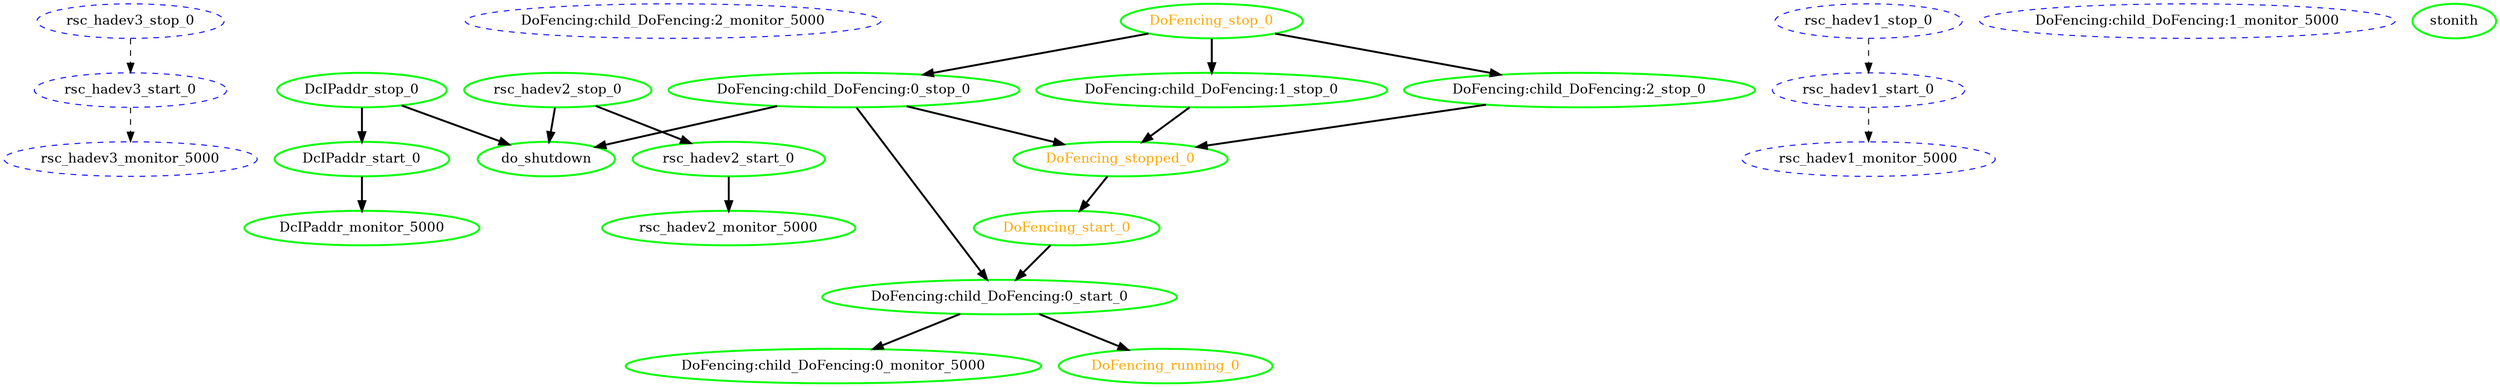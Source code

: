 digraph "g" {
	size = "30,30"
"rsc_hadev3_monitor_5000" [ style="dashed" color="blue" fontcolor="black" ]
"DoFencing:child_DoFencing:2_monitor_5000" [ style="dashed" color="blue" fontcolor="black" ]
"DcIPaddr_monitor_5000" [ tooltip="hadev1" style=bold color="green" fontcolor="black" ]
"DoFencing:child_DoFencing:0_monitor_5000" [ tooltip="hadev1" style=bold color="green" fontcolor="black" ]
"rsc_hadev2_monitor_5000" [ tooltip="hadev1" style=bold color="green" fontcolor="black" ]
"rsc_hadev1_monitor_5000" [ style="dashed" color="blue" fontcolor="black" ]
"DoFencing:child_DoFencing:1_monitor_5000" [ style="dashed" color="blue" fontcolor="black" ]
"DcIPaddr_stop_0" [ tooltip="hadev2" style=bold color="green" fontcolor="black" ]
"DcIPaddr_start_0" [ tooltip="hadev1" style=bold color="green" fontcolor="black" ]
"rsc_hadev3_stop_0" [ style="dashed" color="blue" fontcolor="black" ]
"rsc_hadev3_start_0" [ style="dashed" color="blue" fontcolor="black" ]
"rsc_hadev2_stop_0" [ tooltip="hadev2" style=bold color="green" fontcolor="black" ]
"rsc_hadev2_start_0" [ tooltip="hadev1" style=bold color="green" fontcolor="black" ]
"rsc_hadev1_stop_0" [ style="dashed" color="blue" fontcolor="black" ]
"rsc_hadev1_start_0" [ style="dashed" color="blue" fontcolor="black" ]
"DoFencing:child_DoFencing:0_stop_0" [ tooltip="hadev2" style=bold color="green" fontcolor="black" ]
"DoFencing:child_DoFencing:0_start_0" [ tooltip="hadev1" style=bold color="green" fontcolor="black" ]
"DoFencing:child_DoFencing:1_stop_0" [ tooltip="hadev1" style=bold color="green" fontcolor="black" ]
"DoFencing:child_DoFencing:2_stop_0" [ tooltip="hadev1" style=bold color="green" fontcolor="black" ]
"DoFencing_start_0" [ tooltip="" style=bold color="green" fontcolor="orange" ]
"DoFencing_running_0" [ tooltip="" style=bold color="green" fontcolor="orange" ]
"DoFencing_stop_0" [ tooltip="" style=bold color="green" fontcolor="orange" ]
"DoFencing_stopped_0" [ tooltip="" style=bold color="green" fontcolor="orange" ]
"stonith" [ tooltip="hadev3" style=bold color="green" fontcolor="black" ]
"do_shutdown" [ tooltip="hadev2" style=bold color="green" fontcolor="black" ]
"rsc_hadev3_start_0" -> "rsc_hadev3_monitor_5000" [ style = dashed]
"DcIPaddr_start_0" -> "DcIPaddr_monitor_5000" [ style = bold]
"DoFencing:child_DoFencing:0_start_0" -> "DoFencing:child_DoFencing:0_monitor_5000" [ style = bold]
"rsc_hadev2_start_0" -> "rsc_hadev2_monitor_5000" [ style = bold]
"rsc_hadev1_start_0" -> "rsc_hadev1_monitor_5000" [ style = dashed]
"DcIPaddr_stop_0" -> "DcIPaddr_start_0" [ style = bold]
"rsc_hadev3_stop_0" -> "rsc_hadev3_start_0" [ style = dashed]
"rsc_hadev2_stop_0" -> "rsc_hadev2_start_0" [ style = bold]
"rsc_hadev1_stop_0" -> "rsc_hadev1_start_0" [ style = dashed]
"DoFencing_stop_0" -> "DoFencing:child_DoFencing:0_stop_0" [ style = bold]
"DoFencing:child_DoFencing:0_stop_0" -> "DoFencing:child_DoFencing:0_start_0" [ style = bold]
"DoFencing_start_0" -> "DoFencing:child_DoFencing:0_start_0" [ style = bold]
"DoFencing_stop_0" -> "DoFencing:child_DoFencing:1_stop_0" [ style = bold]
"DoFencing_stop_0" -> "DoFencing:child_DoFencing:2_stop_0" [ style = bold]
"DoFencing_stopped_0" -> "DoFencing_start_0" [ style = bold]
"DoFencing:child_DoFencing:0_start_0" -> "DoFencing_running_0" [ style = bold]
"DoFencing:child_DoFencing:0_stop_0" -> "DoFencing_stopped_0" [ style = bold]
"DoFencing:child_DoFencing:1_stop_0" -> "DoFencing_stopped_0" [ style = bold]
"DoFencing:child_DoFencing:2_stop_0" -> "DoFencing_stopped_0" [ style = bold]
"DcIPaddr_stop_0" -> "do_shutdown" [ style = bold]
"rsc_hadev2_stop_0" -> "do_shutdown" [ style = bold]
"DoFencing:child_DoFencing:0_stop_0" -> "do_shutdown" [ style = bold]
}
